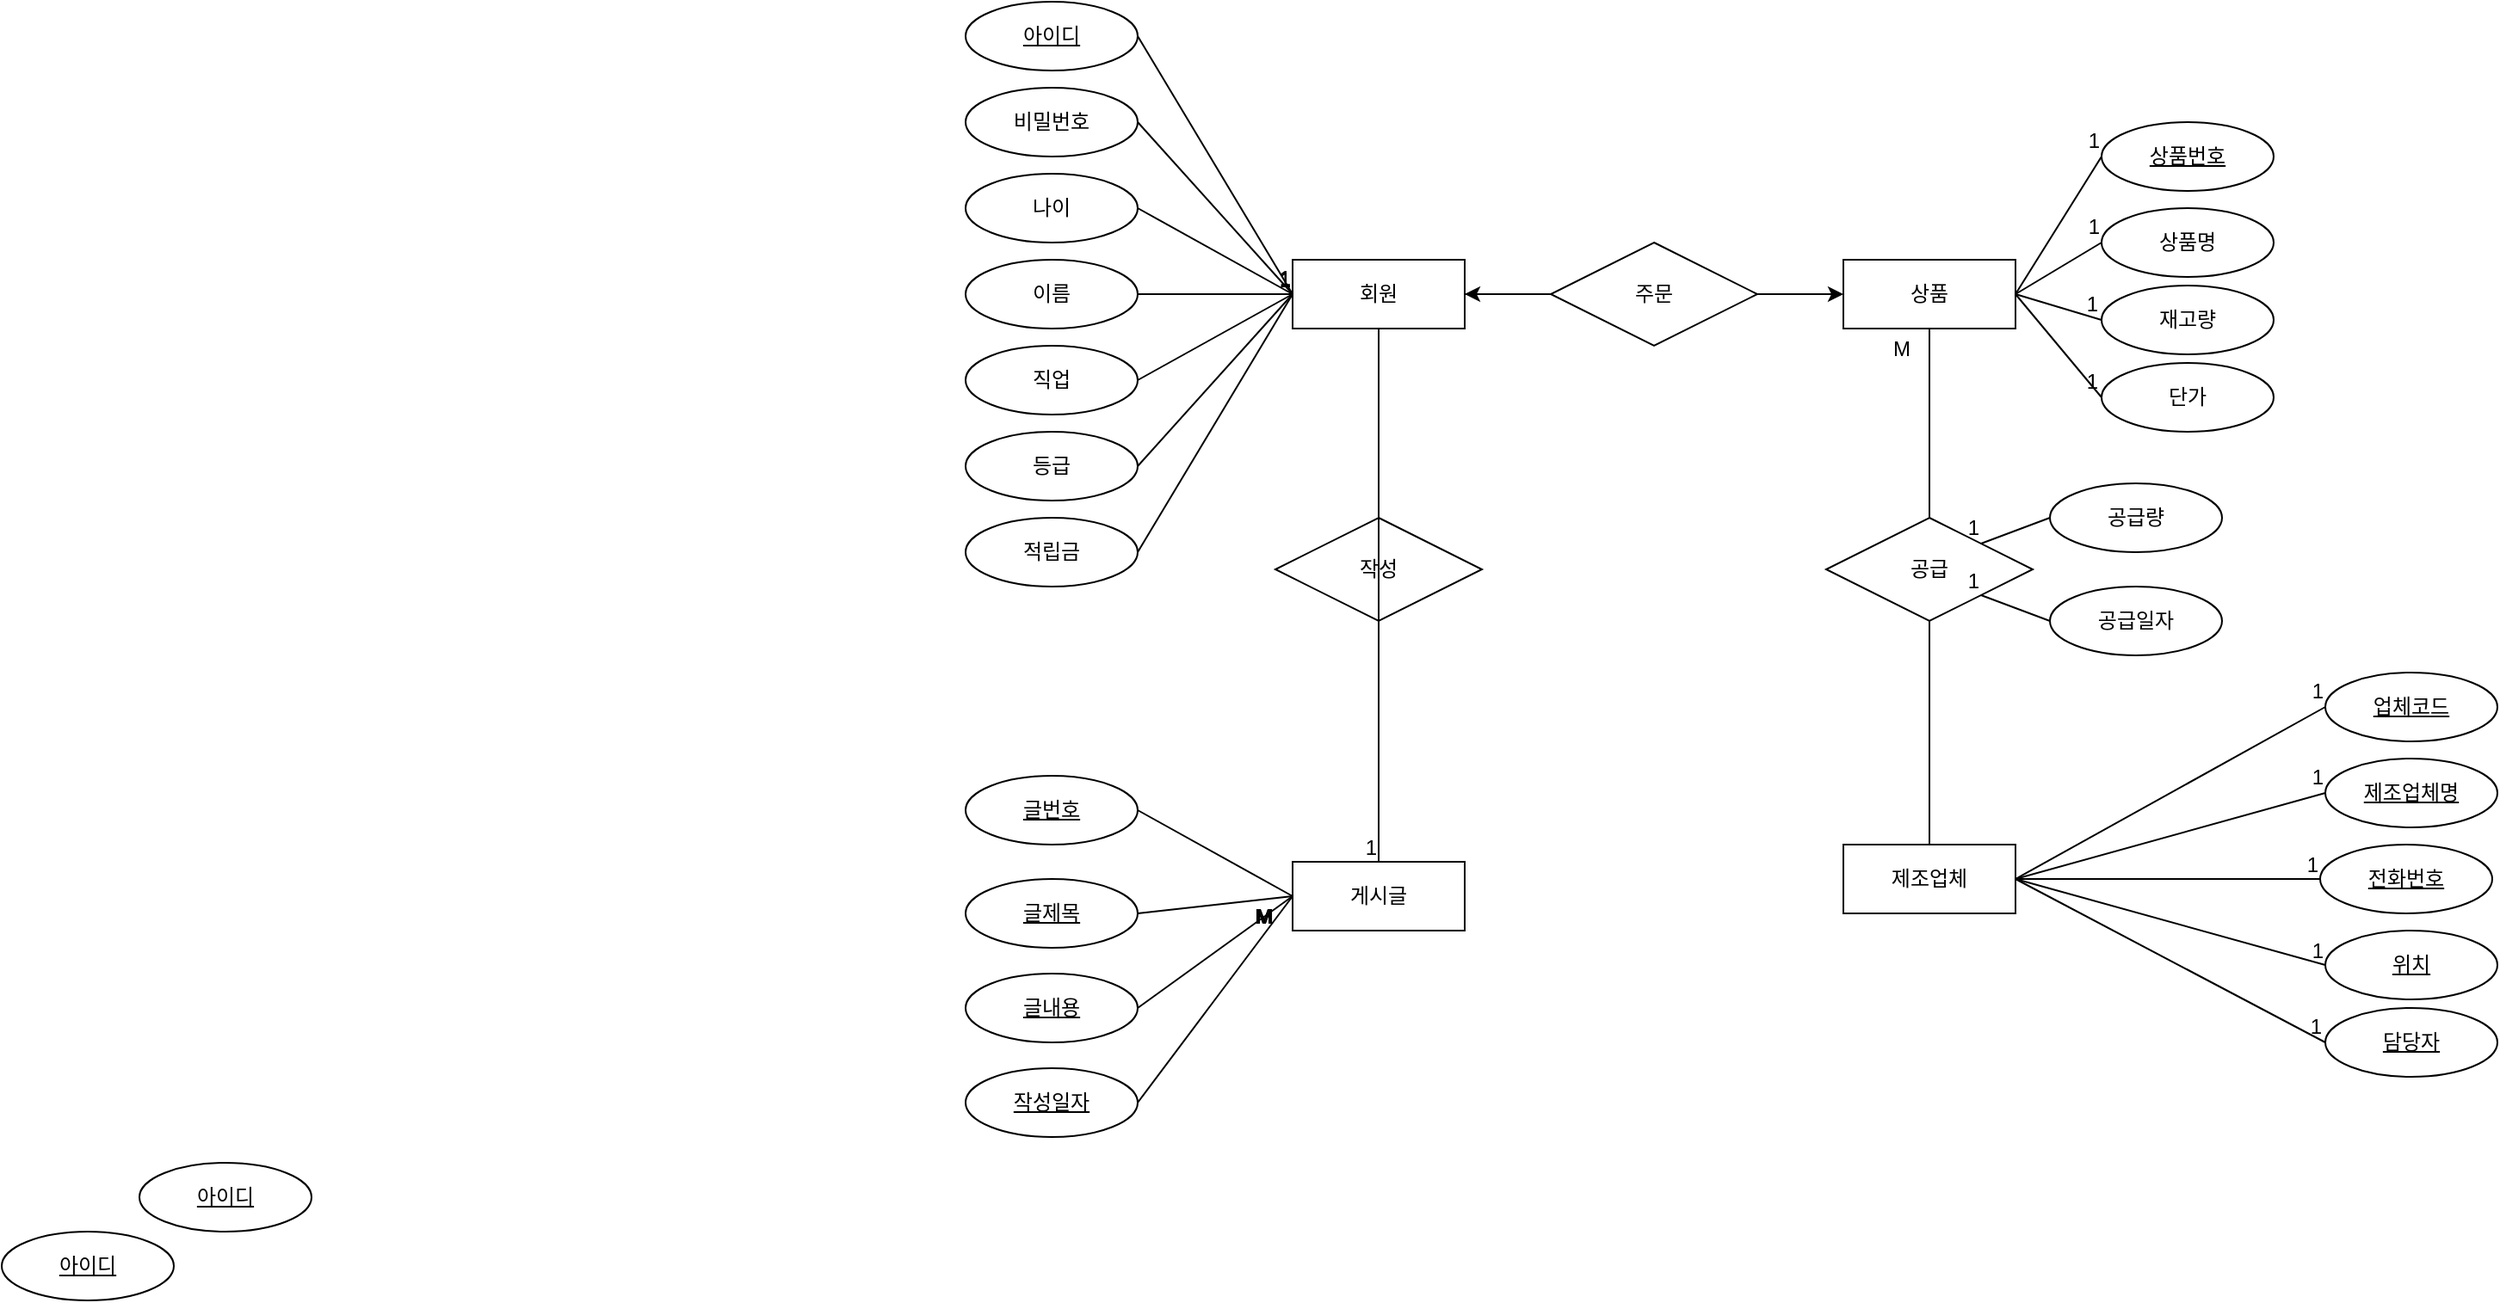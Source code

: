 <mxfile version="23.0.2" type="github">
  <diagram name="페이지-1" id="oHyJ8xYRBWeXa8zBp2ij">
    <mxGraphModel dx="2213" dy="1962" grid="1" gridSize="10" guides="1" tooltips="1" connect="1" arrows="1" fold="1" page="1" pageScale="1" pageWidth="827" pageHeight="1169" math="0" shadow="0">
      <root>
        <mxCell id="0" />
        <mxCell id="1" parent="0" />
        <mxCell id="NiJxGhDHDiA8ZpRvUMbd-75" style="edgeStyle=orthogonalEdgeStyle;rounded=0;orthogonalLoop=1;jettySize=auto;html=1;exitX=1;exitY=0.5;exitDx=0;exitDy=0;" edge="1" parent="1" source="NiJxGhDHDiA8ZpRvUMbd-3" target="NiJxGhDHDiA8ZpRvUMbd-14">
          <mxGeometry relative="1" as="geometry" />
        </mxCell>
        <mxCell id="NiJxGhDHDiA8ZpRvUMbd-3" value="회원" style="whiteSpace=wrap;html=1;align=center;" vertex="1" parent="1">
          <mxGeometry x="230" y="130" width="100" height="40" as="geometry" />
        </mxCell>
        <mxCell id="NiJxGhDHDiA8ZpRvUMbd-5" value="게시글" style="whiteSpace=wrap;html=1;align=center;" vertex="1" parent="1">
          <mxGeometry x="230" y="480" width="100" height="40" as="geometry" />
        </mxCell>
        <mxCell id="NiJxGhDHDiA8ZpRvUMbd-7" value="아이디" style="ellipse;whiteSpace=wrap;html=1;align=center;fontStyle=4;" vertex="1" parent="1">
          <mxGeometry x="40" y="-20" width="100" height="40" as="geometry" />
        </mxCell>
        <mxCell id="NiJxGhDHDiA8ZpRvUMbd-8" value="비밀번호" style="ellipse;whiteSpace=wrap;html=1;align=center;" vertex="1" parent="1">
          <mxGeometry x="40" y="30" width="100" height="40" as="geometry" />
        </mxCell>
        <mxCell id="NiJxGhDHDiA8ZpRvUMbd-9" value="이름" style="ellipse;whiteSpace=wrap;html=1;align=center;" vertex="1" parent="1">
          <mxGeometry x="40" y="130" width="100" height="40" as="geometry" />
        </mxCell>
        <mxCell id="NiJxGhDHDiA8ZpRvUMbd-10" value="나이" style="ellipse;whiteSpace=wrap;html=1;align=center;" vertex="1" parent="1">
          <mxGeometry x="40" y="80" width="100" height="40" as="geometry" />
        </mxCell>
        <mxCell id="NiJxGhDHDiA8ZpRvUMbd-11" value="직업" style="ellipse;whiteSpace=wrap;html=1;align=center;" vertex="1" parent="1">
          <mxGeometry x="40" y="180" width="100" height="40" as="geometry" />
        </mxCell>
        <mxCell id="NiJxGhDHDiA8ZpRvUMbd-12" value="등급" style="ellipse;whiteSpace=wrap;html=1;align=center;" vertex="1" parent="1">
          <mxGeometry x="40" y="230" width="100" height="40" as="geometry" />
        </mxCell>
        <mxCell id="NiJxGhDHDiA8ZpRvUMbd-13" value="적립금" style="ellipse;whiteSpace=wrap;html=1;align=center;" vertex="1" parent="1">
          <mxGeometry x="40" y="280" width="100" height="40" as="geometry" />
        </mxCell>
        <mxCell id="NiJxGhDHDiA8ZpRvUMbd-76" style="edgeStyle=orthogonalEdgeStyle;rounded=0;orthogonalLoop=1;jettySize=auto;html=1;exitX=0;exitY=0.5;exitDx=0;exitDy=0;entryX=1;entryY=0.5;entryDx=0;entryDy=0;" edge="1" parent="1" source="NiJxGhDHDiA8ZpRvUMbd-77" target="NiJxGhDHDiA8ZpRvUMbd-3">
          <mxGeometry relative="1" as="geometry" />
        </mxCell>
        <mxCell id="NiJxGhDHDiA8ZpRvUMbd-14" value="상품" style="whiteSpace=wrap;html=1;align=center;" vertex="1" parent="1">
          <mxGeometry x="550" y="130" width="100" height="40" as="geometry" />
        </mxCell>
        <mxCell id="NiJxGhDHDiA8ZpRvUMbd-15" value="상품번호" style="ellipse;whiteSpace=wrap;html=1;align=center;fontStyle=4;" vertex="1" parent="1">
          <mxGeometry x="700" y="50" width="100" height="40" as="geometry" />
        </mxCell>
        <mxCell id="NiJxGhDHDiA8ZpRvUMbd-16" value="상품명" style="ellipse;whiteSpace=wrap;html=1;align=center;" vertex="1" parent="1">
          <mxGeometry x="700" y="100" width="100" height="40" as="geometry" />
        </mxCell>
        <mxCell id="NiJxGhDHDiA8ZpRvUMbd-17" value="재고량" style="ellipse;whiteSpace=wrap;html=1;align=center;" vertex="1" parent="1">
          <mxGeometry x="700" y="145" width="100" height="40" as="geometry" />
        </mxCell>
        <mxCell id="NiJxGhDHDiA8ZpRvUMbd-18" value="단가" style="ellipse;whiteSpace=wrap;html=1;align=center;" vertex="1" parent="1">
          <mxGeometry x="700" y="190" width="100" height="40" as="geometry" />
        </mxCell>
        <mxCell id="NiJxGhDHDiA8ZpRvUMbd-22" value="" style="endArrow=none;html=1;rounded=0;entryX=0;entryY=0.5;entryDx=0;entryDy=0;exitX=1;exitY=0.5;exitDx=0;exitDy=0;" edge="1" parent="1" source="NiJxGhDHDiA8ZpRvUMbd-13" target="NiJxGhDHDiA8ZpRvUMbd-3">
          <mxGeometry relative="1" as="geometry">
            <mxPoint x="190" y="280" as="sourcePoint" />
            <mxPoint x="240" y="100" as="targetPoint" />
            <Array as="points" />
          </mxGeometry>
        </mxCell>
        <mxCell id="NiJxGhDHDiA8ZpRvUMbd-23" value="1" style="resizable=0;html=1;whiteSpace=wrap;align=right;verticalAlign=bottom;" connectable="0" vertex="1" parent="NiJxGhDHDiA8ZpRvUMbd-22">
          <mxGeometry x="1" relative="1" as="geometry" />
        </mxCell>
        <mxCell id="NiJxGhDHDiA8ZpRvUMbd-29" value="" style="endArrow=none;html=1;rounded=0;entryX=0;entryY=0.5;entryDx=0;entryDy=0;exitX=1;exitY=0.5;exitDx=0;exitDy=0;" edge="1" parent="1" source="NiJxGhDHDiA8ZpRvUMbd-12" target="NiJxGhDHDiA8ZpRvUMbd-3">
          <mxGeometry relative="1" as="geometry">
            <mxPoint x="130" y="245.52" as="sourcePoint" />
            <mxPoint x="240.24" y="170" as="targetPoint" />
            <Array as="points" />
          </mxGeometry>
        </mxCell>
        <mxCell id="NiJxGhDHDiA8ZpRvUMbd-31" value="" style="endArrow=none;html=1;rounded=0;entryX=0;entryY=0.5;entryDx=0;entryDy=0;exitX=1;exitY=0.5;exitDx=0;exitDy=0;" edge="1" parent="1" target="NiJxGhDHDiA8ZpRvUMbd-3">
          <mxGeometry relative="1" as="geometry">
            <mxPoint x="140" y="150" as="sourcePoint" />
            <mxPoint x="250" y="120" as="targetPoint" />
            <Array as="points" />
          </mxGeometry>
        </mxCell>
        <mxCell id="NiJxGhDHDiA8ZpRvUMbd-32" value="1" style="resizable=0;html=1;whiteSpace=wrap;align=right;verticalAlign=bottom;" connectable="0" vertex="1" parent="NiJxGhDHDiA8ZpRvUMbd-31">
          <mxGeometry x="1" relative="1" as="geometry" />
        </mxCell>
        <mxCell id="NiJxGhDHDiA8ZpRvUMbd-34" value="" style="endArrow=none;html=1;rounded=0;exitX=1;exitY=0.5;exitDx=0;exitDy=0;entryX=0;entryY=0.5;entryDx=0;entryDy=0;" edge="1" parent="1" source="NiJxGhDHDiA8ZpRvUMbd-11" target="NiJxGhDHDiA8ZpRvUMbd-3">
          <mxGeometry relative="1" as="geometry">
            <mxPoint x="130" y="200" as="sourcePoint" />
            <mxPoint x="240" y="170" as="targetPoint" />
            <Array as="points" />
          </mxGeometry>
        </mxCell>
        <mxCell id="NiJxGhDHDiA8ZpRvUMbd-36" value="" style="endArrow=none;html=1;rounded=0;entryX=0;entryY=0.5;entryDx=0;entryDy=0;exitX=1;exitY=0.5;exitDx=0;exitDy=0;" edge="1" parent="1" target="NiJxGhDHDiA8ZpRvUMbd-3">
          <mxGeometry relative="1" as="geometry">
            <mxPoint x="140" y="100" as="sourcePoint" />
            <mxPoint x="250" y="120" as="targetPoint" />
            <Array as="points" />
          </mxGeometry>
        </mxCell>
        <mxCell id="NiJxGhDHDiA8ZpRvUMbd-37" value="1" style="resizable=0;html=1;whiteSpace=wrap;align=right;verticalAlign=bottom;" connectable="0" vertex="1" parent="NiJxGhDHDiA8ZpRvUMbd-36">
          <mxGeometry x="1" relative="1" as="geometry" />
        </mxCell>
        <mxCell id="NiJxGhDHDiA8ZpRvUMbd-38" value="" style="endArrow=none;html=1;rounded=0;entryX=0;entryY=0.5;entryDx=0;entryDy=0;exitX=1;exitY=0.5;exitDx=0;exitDy=0;" edge="1" parent="1" target="NiJxGhDHDiA8ZpRvUMbd-3">
          <mxGeometry relative="1" as="geometry">
            <mxPoint x="140" y="50" as="sourcePoint" />
            <mxPoint x="250" y="120" as="targetPoint" />
            <Array as="points" />
          </mxGeometry>
        </mxCell>
        <mxCell id="NiJxGhDHDiA8ZpRvUMbd-40" value="" style="endArrow=none;html=1;rounded=0;entryX=0;entryY=0.5;entryDx=0;entryDy=0;exitX=1;exitY=0.5;exitDx=0;exitDy=0;" edge="1" parent="1" target="NiJxGhDHDiA8ZpRvUMbd-3">
          <mxGeometry relative="1" as="geometry">
            <mxPoint x="140" as="sourcePoint" />
            <mxPoint x="250" y="70" as="targetPoint" />
            <Array as="points" />
          </mxGeometry>
        </mxCell>
        <mxCell id="NiJxGhDHDiA8ZpRvUMbd-42" value="" style="endArrow=none;html=1;rounded=0;entryX=0;entryY=0.5;entryDx=0;entryDy=0;exitX=1;exitY=0.5;exitDx=0;exitDy=0;" edge="1" parent="1" source="NiJxGhDHDiA8ZpRvUMbd-14" target="NiJxGhDHDiA8ZpRvUMbd-18">
          <mxGeometry relative="1" as="geometry">
            <mxPoint x="420" y="325" as="sourcePoint" />
            <mxPoint x="530" y="195" as="targetPoint" />
            <Array as="points" />
          </mxGeometry>
        </mxCell>
        <mxCell id="NiJxGhDHDiA8ZpRvUMbd-43" value="1" style="resizable=0;html=1;whiteSpace=wrap;align=right;verticalAlign=bottom;" connectable="0" vertex="1" parent="NiJxGhDHDiA8ZpRvUMbd-42">
          <mxGeometry x="1" relative="1" as="geometry" />
        </mxCell>
        <mxCell id="NiJxGhDHDiA8ZpRvUMbd-44" value="" style="endArrow=none;html=1;rounded=0;entryX=0;entryY=0.5;entryDx=0;entryDy=0;exitX=1;exitY=0.5;exitDx=0;exitDy=0;" edge="1" parent="1" source="NiJxGhDHDiA8ZpRvUMbd-14" target="NiJxGhDHDiA8ZpRvUMbd-17">
          <mxGeometry relative="1" as="geometry">
            <mxPoint x="510" y="125" as="sourcePoint" />
            <mxPoint x="550" y="185" as="targetPoint" />
            <Array as="points" />
          </mxGeometry>
        </mxCell>
        <mxCell id="NiJxGhDHDiA8ZpRvUMbd-45" value="1" style="resizable=0;html=1;whiteSpace=wrap;align=right;verticalAlign=bottom;" connectable="0" vertex="1" parent="NiJxGhDHDiA8ZpRvUMbd-44">
          <mxGeometry x="1" relative="1" as="geometry" />
        </mxCell>
        <mxCell id="NiJxGhDHDiA8ZpRvUMbd-46" value="" style="endArrow=none;html=1;rounded=0;entryX=0;entryY=0.5;entryDx=0;entryDy=0;exitX=1;exitY=0.5;exitDx=0;exitDy=0;" edge="1" parent="1" source="NiJxGhDHDiA8ZpRvUMbd-14" target="NiJxGhDHDiA8ZpRvUMbd-16">
          <mxGeometry relative="1" as="geometry">
            <mxPoint x="520" y="145" as="sourcePoint" />
            <mxPoint x="550" y="125" as="targetPoint" />
            <Array as="points" />
          </mxGeometry>
        </mxCell>
        <mxCell id="NiJxGhDHDiA8ZpRvUMbd-47" value="1" style="resizable=0;html=1;whiteSpace=wrap;align=right;verticalAlign=bottom;" connectable="0" vertex="1" parent="NiJxGhDHDiA8ZpRvUMbd-46">
          <mxGeometry x="1" relative="1" as="geometry" />
        </mxCell>
        <mxCell id="NiJxGhDHDiA8ZpRvUMbd-48" value="" style="endArrow=none;html=1;rounded=0;exitX=1;exitY=0.5;exitDx=0;exitDy=0;entryX=0;entryY=0.5;entryDx=0;entryDy=0;" edge="1" parent="1" source="NiJxGhDHDiA8ZpRvUMbd-14" target="NiJxGhDHDiA8ZpRvUMbd-15">
          <mxGeometry relative="1" as="geometry">
            <mxPoint x="510" y="105" as="sourcePoint" />
            <mxPoint x="720" y="25" as="targetPoint" />
            <Array as="points" />
          </mxGeometry>
        </mxCell>
        <mxCell id="NiJxGhDHDiA8ZpRvUMbd-49" value="1" style="resizable=0;html=1;whiteSpace=wrap;align=right;verticalAlign=bottom;" connectable="0" vertex="1" parent="NiJxGhDHDiA8ZpRvUMbd-48">
          <mxGeometry x="1" relative="1" as="geometry" />
        </mxCell>
        <mxCell id="NiJxGhDHDiA8ZpRvUMbd-50" value="제조업체" style="whiteSpace=wrap;html=1;align=center;" vertex="1" parent="1">
          <mxGeometry x="550" y="470" width="100" height="40" as="geometry" />
        </mxCell>
        <mxCell id="NiJxGhDHDiA8ZpRvUMbd-53" value="업체코드" style="ellipse;whiteSpace=wrap;html=1;align=center;fontStyle=4;" vertex="1" parent="1">
          <mxGeometry x="830" y="370" width="100" height="40" as="geometry" />
        </mxCell>
        <mxCell id="NiJxGhDHDiA8ZpRvUMbd-55" value="제조업체명" style="ellipse;whiteSpace=wrap;html=1;align=center;fontStyle=4;" vertex="1" parent="1">
          <mxGeometry x="830" y="420" width="100" height="40" as="geometry" />
        </mxCell>
        <mxCell id="NiJxGhDHDiA8ZpRvUMbd-57" value="전화번호" style="ellipse;whiteSpace=wrap;html=1;align=center;fontStyle=4;" vertex="1" parent="1">
          <mxGeometry x="827" y="470" width="100" height="40" as="geometry" />
        </mxCell>
        <mxCell id="NiJxGhDHDiA8ZpRvUMbd-59" value="위치" style="ellipse;whiteSpace=wrap;html=1;align=center;fontStyle=4;" vertex="1" parent="1">
          <mxGeometry x="830" y="520" width="100" height="40" as="geometry" />
        </mxCell>
        <mxCell id="NiJxGhDHDiA8ZpRvUMbd-61" value="담당자" style="ellipse;whiteSpace=wrap;html=1;align=center;fontStyle=4;" vertex="1" parent="1">
          <mxGeometry x="830" y="565" width="100" height="40" as="geometry" />
        </mxCell>
        <mxCell id="NiJxGhDHDiA8ZpRvUMbd-62" value="글번호" style="ellipse;whiteSpace=wrap;html=1;align=center;fontStyle=4;" vertex="1" parent="1">
          <mxGeometry x="40" y="430" width="100" height="40" as="geometry" />
        </mxCell>
        <mxCell id="NiJxGhDHDiA8ZpRvUMbd-63" value="아이디" style="ellipse;whiteSpace=wrap;html=1;align=center;fontStyle=4;" vertex="1" parent="1">
          <mxGeometry x="-440" y="655" width="100" height="40" as="geometry" />
        </mxCell>
        <mxCell id="NiJxGhDHDiA8ZpRvUMbd-65" value="아이디" style="ellipse;whiteSpace=wrap;html=1;align=center;fontStyle=4;" vertex="1" parent="1">
          <mxGeometry x="-520" y="695" width="100" height="40" as="geometry" />
        </mxCell>
        <mxCell id="NiJxGhDHDiA8ZpRvUMbd-66" value="글내용" style="ellipse;whiteSpace=wrap;html=1;align=center;fontStyle=4;" vertex="1" parent="1">
          <mxGeometry x="40" y="545" width="100" height="40" as="geometry" />
        </mxCell>
        <mxCell id="NiJxGhDHDiA8ZpRvUMbd-72" value="글제목" style="ellipse;whiteSpace=wrap;html=1;align=center;fontStyle=4;" vertex="1" parent="1">
          <mxGeometry x="40" y="490" width="100" height="40" as="geometry" />
        </mxCell>
        <mxCell id="NiJxGhDHDiA8ZpRvUMbd-73" value="작성일자" style="ellipse;whiteSpace=wrap;html=1;align=center;fontStyle=4;" vertex="1" parent="1">
          <mxGeometry x="40" y="600" width="100" height="40" as="geometry" />
        </mxCell>
        <mxCell id="NiJxGhDHDiA8ZpRvUMbd-77" value="주문" style="shape=rhombus;perimeter=rhombusPerimeter;whiteSpace=wrap;html=1;align=center;" vertex="1" parent="1">
          <mxGeometry x="380" y="120" width="120" height="60" as="geometry" />
        </mxCell>
        <mxCell id="NiJxGhDHDiA8ZpRvUMbd-81" value="" style="endArrow=none;html=1;rounded=0;exitX=1;exitY=0.5;exitDx=0;exitDy=0;entryX=0;entryY=0.5;entryDx=0;entryDy=0;" edge="1" parent="1" source="NiJxGhDHDiA8ZpRvUMbd-50" target="NiJxGhDHDiA8ZpRvUMbd-61">
          <mxGeometry relative="1" as="geometry">
            <mxPoint x="500" y="490" as="sourcePoint" />
            <mxPoint x="660" y="490" as="targetPoint" />
            <Array as="points" />
          </mxGeometry>
        </mxCell>
        <mxCell id="NiJxGhDHDiA8ZpRvUMbd-82" value="1" style="resizable=0;html=1;whiteSpace=wrap;align=right;verticalAlign=bottom;" connectable="0" vertex="1" parent="NiJxGhDHDiA8ZpRvUMbd-81">
          <mxGeometry x="1" relative="1" as="geometry" />
        </mxCell>
        <mxCell id="NiJxGhDHDiA8ZpRvUMbd-83" value="" style="endArrow=none;html=1;rounded=0;exitX=1;exitY=0.5;exitDx=0;exitDy=0;entryX=0;entryY=0.5;entryDx=0;entryDy=0;" edge="1" parent="1" source="NiJxGhDHDiA8ZpRvUMbd-50" target="NiJxGhDHDiA8ZpRvUMbd-59">
          <mxGeometry relative="1" as="geometry">
            <mxPoint x="650" y="360" as="sourcePoint" />
            <mxPoint x="700" y="460" as="targetPoint" />
            <Array as="points" />
          </mxGeometry>
        </mxCell>
        <mxCell id="NiJxGhDHDiA8ZpRvUMbd-84" value="1" style="resizable=0;html=1;whiteSpace=wrap;align=right;verticalAlign=bottom;" connectable="0" vertex="1" parent="NiJxGhDHDiA8ZpRvUMbd-83">
          <mxGeometry x="1" relative="1" as="geometry" />
        </mxCell>
        <mxCell id="NiJxGhDHDiA8ZpRvUMbd-85" value="" style="endArrow=none;html=1;rounded=0;exitX=1;exitY=0.5;exitDx=0;exitDy=0;entryX=0;entryY=0.5;entryDx=0;entryDy=0;" edge="1" parent="1" source="NiJxGhDHDiA8ZpRvUMbd-50" target="NiJxGhDHDiA8ZpRvUMbd-57">
          <mxGeometry relative="1" as="geometry">
            <mxPoint x="575" y="260" as="sourcePoint" />
            <mxPoint x="625" y="360" as="targetPoint" />
            <Array as="points" />
          </mxGeometry>
        </mxCell>
        <mxCell id="NiJxGhDHDiA8ZpRvUMbd-86" value="1" style="resizable=0;html=1;whiteSpace=wrap;align=right;verticalAlign=bottom;" connectable="0" vertex="1" parent="NiJxGhDHDiA8ZpRvUMbd-85">
          <mxGeometry x="1" relative="1" as="geometry" />
        </mxCell>
        <mxCell id="NiJxGhDHDiA8ZpRvUMbd-89" value="" style="endArrow=none;html=1;rounded=0;exitX=1;exitY=0.5;exitDx=0;exitDy=0;entryX=0;entryY=0.5;entryDx=0;entryDy=0;" edge="1" parent="1" source="NiJxGhDHDiA8ZpRvUMbd-50" target="NiJxGhDHDiA8ZpRvUMbd-55">
          <mxGeometry relative="1" as="geometry">
            <mxPoint x="570" y="250" as="sourcePoint" />
            <mxPoint x="620" y="350" as="targetPoint" />
            <Array as="points" />
          </mxGeometry>
        </mxCell>
        <mxCell id="NiJxGhDHDiA8ZpRvUMbd-90" value="1" style="resizable=0;html=1;whiteSpace=wrap;align=right;verticalAlign=bottom;" connectable="0" vertex="1" parent="NiJxGhDHDiA8ZpRvUMbd-89">
          <mxGeometry x="1" relative="1" as="geometry" />
        </mxCell>
        <mxCell id="NiJxGhDHDiA8ZpRvUMbd-91" value="" style="endArrow=none;html=1;rounded=0;entryX=0;entryY=0.5;entryDx=0;entryDy=0;exitX=1;exitY=0.5;exitDx=0;exitDy=0;" edge="1" parent="1" source="NiJxGhDHDiA8ZpRvUMbd-50" target="NiJxGhDHDiA8ZpRvUMbd-53">
          <mxGeometry relative="1" as="geometry">
            <mxPoint x="600" y="250" as="sourcePoint" />
            <mxPoint x="645" y="330" as="targetPoint" />
            <Array as="points" />
          </mxGeometry>
        </mxCell>
        <mxCell id="NiJxGhDHDiA8ZpRvUMbd-92" value="1" style="resizable=0;html=1;whiteSpace=wrap;align=right;verticalAlign=bottom;" connectable="0" vertex="1" parent="NiJxGhDHDiA8ZpRvUMbd-91">
          <mxGeometry x="1" relative="1" as="geometry" />
        </mxCell>
        <mxCell id="NiJxGhDHDiA8ZpRvUMbd-94" value="" style="endArrow=none;html=1;rounded=0;entryX=0.5;entryY=1;entryDx=0;entryDy=0;exitX=0.5;exitY=0;exitDx=0;exitDy=0;" edge="1" parent="1" source="NiJxGhDHDiA8ZpRvUMbd-50" target="NiJxGhDHDiA8ZpRvUMbd-14">
          <mxGeometry relative="1" as="geometry">
            <mxPoint x="360" y="330" as="sourcePoint" />
            <mxPoint x="520" y="330" as="targetPoint" />
          </mxGeometry>
        </mxCell>
        <mxCell id="NiJxGhDHDiA8ZpRvUMbd-95" value="M" style="resizable=0;html=1;whiteSpace=wrap;align=right;verticalAlign=bottom;" connectable="0" vertex="1" parent="NiJxGhDHDiA8ZpRvUMbd-94">
          <mxGeometry x="1" relative="1" as="geometry">
            <mxPoint x="-10" y="20" as="offset" />
          </mxGeometry>
        </mxCell>
        <mxCell id="NiJxGhDHDiA8ZpRvUMbd-93" value="공급" style="shape=rhombus;perimeter=rhombusPerimeter;whiteSpace=wrap;html=1;align=center;" vertex="1" parent="1">
          <mxGeometry x="540" y="280" width="120" height="60" as="geometry" />
        </mxCell>
        <mxCell id="NiJxGhDHDiA8ZpRvUMbd-96" value="공급량" style="ellipse;whiteSpace=wrap;html=1;align=center;" vertex="1" parent="1">
          <mxGeometry x="670" y="260" width="100" height="40" as="geometry" />
        </mxCell>
        <mxCell id="NiJxGhDHDiA8ZpRvUMbd-97" value="공급일자" style="ellipse;whiteSpace=wrap;html=1;align=center;" vertex="1" parent="1">
          <mxGeometry x="670" y="320" width="100" height="40" as="geometry" />
        </mxCell>
        <mxCell id="NiJxGhDHDiA8ZpRvUMbd-98" value="" style="endArrow=none;html=1;rounded=0;entryX=1;entryY=1;entryDx=0;entryDy=0;exitX=0;exitY=0.5;exitDx=0;exitDy=0;" edge="1" parent="1" source="NiJxGhDHDiA8ZpRvUMbd-97" target="NiJxGhDHDiA8ZpRvUMbd-93">
          <mxGeometry relative="1" as="geometry">
            <mxPoint x="650" y="470" as="sourcePoint" />
            <mxPoint x="650" y="170" as="targetPoint" />
          </mxGeometry>
        </mxCell>
        <mxCell id="NiJxGhDHDiA8ZpRvUMbd-99" value="1" style="resizable=0;html=1;whiteSpace=wrap;align=right;verticalAlign=bottom;" connectable="0" vertex="1" parent="NiJxGhDHDiA8ZpRvUMbd-98">
          <mxGeometry x="1" relative="1" as="geometry" />
        </mxCell>
        <mxCell id="NiJxGhDHDiA8ZpRvUMbd-100" value="" style="endArrow=none;html=1;rounded=0;entryX=1;entryY=0;entryDx=0;entryDy=0;exitX=0;exitY=0.5;exitDx=0;exitDy=0;" edge="1" parent="1" source="NiJxGhDHDiA8ZpRvUMbd-96" target="NiJxGhDHDiA8ZpRvUMbd-93">
          <mxGeometry relative="1" as="geometry">
            <mxPoint x="670" y="275" as="sourcePoint" />
            <mxPoint x="630" y="270" as="targetPoint" />
          </mxGeometry>
        </mxCell>
        <mxCell id="NiJxGhDHDiA8ZpRvUMbd-101" value="1" style="resizable=0;html=1;whiteSpace=wrap;align=right;verticalAlign=bottom;" connectable="0" vertex="1" parent="NiJxGhDHDiA8ZpRvUMbd-100">
          <mxGeometry x="1" relative="1" as="geometry" />
        </mxCell>
        <mxCell id="NiJxGhDHDiA8ZpRvUMbd-102" value="" style="endArrow=none;html=1;rounded=0;entryX=0;entryY=0.5;entryDx=0;entryDy=0;exitX=1;exitY=0.5;exitDx=0;exitDy=0;" edge="1" parent="1" source="NiJxGhDHDiA8ZpRvUMbd-73" target="NiJxGhDHDiA8ZpRvUMbd-5">
          <mxGeometry relative="1" as="geometry">
            <mxPoint x="390" y="630" as="sourcePoint" />
            <mxPoint x="390" y="330" as="targetPoint" />
          </mxGeometry>
        </mxCell>
        <mxCell id="NiJxGhDHDiA8ZpRvUMbd-103" value="M" style="resizable=0;html=1;whiteSpace=wrap;align=right;verticalAlign=bottom;" connectable="0" vertex="1" parent="NiJxGhDHDiA8ZpRvUMbd-102">
          <mxGeometry x="1" relative="1" as="geometry">
            <mxPoint x="-10" y="20" as="offset" />
          </mxGeometry>
        </mxCell>
        <mxCell id="NiJxGhDHDiA8ZpRvUMbd-104" value="" style="endArrow=none;html=1;rounded=0;entryX=0;entryY=0.5;entryDx=0;entryDy=0;exitX=1;exitY=0.5;exitDx=0;exitDy=0;" edge="1" parent="1" source="NiJxGhDHDiA8ZpRvUMbd-66" target="NiJxGhDHDiA8ZpRvUMbd-5">
          <mxGeometry relative="1" as="geometry">
            <mxPoint x="140" y="560" as="sourcePoint" />
            <mxPoint x="230" y="440" as="targetPoint" />
          </mxGeometry>
        </mxCell>
        <mxCell id="NiJxGhDHDiA8ZpRvUMbd-105" value="M" style="resizable=0;html=1;whiteSpace=wrap;align=right;verticalAlign=bottom;" connectable="0" vertex="1" parent="NiJxGhDHDiA8ZpRvUMbd-104">
          <mxGeometry x="1" relative="1" as="geometry">
            <mxPoint x="-10" y="20" as="offset" />
          </mxGeometry>
        </mxCell>
        <mxCell id="NiJxGhDHDiA8ZpRvUMbd-106" value="" style="endArrow=none;html=1;rounded=0;entryX=0;entryY=0.5;entryDx=0;entryDy=0;exitX=1;exitY=0.5;exitDx=0;exitDy=0;" edge="1" parent="1" source="NiJxGhDHDiA8ZpRvUMbd-72" target="NiJxGhDHDiA8ZpRvUMbd-5">
          <mxGeometry relative="1" as="geometry">
            <mxPoint x="150" y="510" as="sourcePoint" />
            <mxPoint x="240" y="445" as="targetPoint" />
          </mxGeometry>
        </mxCell>
        <mxCell id="NiJxGhDHDiA8ZpRvUMbd-107" value="M" style="resizable=0;html=1;whiteSpace=wrap;align=right;verticalAlign=bottom;" connectable="0" vertex="1" parent="NiJxGhDHDiA8ZpRvUMbd-106">
          <mxGeometry x="1" relative="1" as="geometry">
            <mxPoint x="-10" y="20" as="offset" />
          </mxGeometry>
        </mxCell>
        <mxCell id="NiJxGhDHDiA8ZpRvUMbd-108" value="" style="endArrow=none;html=1;rounded=0;entryX=0;entryY=0.5;entryDx=0;entryDy=0;exitX=1;exitY=0.5;exitDx=0;exitDy=0;" edge="1" parent="1" source="NiJxGhDHDiA8ZpRvUMbd-62" target="NiJxGhDHDiA8ZpRvUMbd-5">
          <mxGeometry relative="1" as="geometry">
            <mxPoint x="170" y="445" as="sourcePoint" />
            <mxPoint x="260" y="435" as="targetPoint" />
          </mxGeometry>
        </mxCell>
        <mxCell id="NiJxGhDHDiA8ZpRvUMbd-109" value="M" style="resizable=0;html=1;whiteSpace=wrap;align=right;verticalAlign=bottom;" connectable="0" vertex="1" parent="NiJxGhDHDiA8ZpRvUMbd-108">
          <mxGeometry x="1" relative="1" as="geometry">
            <mxPoint x="-10" y="20" as="offset" />
          </mxGeometry>
        </mxCell>
        <mxCell id="NiJxGhDHDiA8ZpRvUMbd-113" value="작성" style="shape=rhombus;perimeter=rhombusPerimeter;whiteSpace=wrap;html=1;align=center;" vertex="1" parent="1">
          <mxGeometry x="220" y="280" width="120" height="60" as="geometry" />
        </mxCell>
        <mxCell id="NiJxGhDHDiA8ZpRvUMbd-115" value="" style="endArrow=none;html=1;rounded=0;exitX=0.5;exitY=1;exitDx=0;exitDy=0;entryX=0.5;entryY=0;entryDx=0;entryDy=0;" edge="1" parent="1" source="NiJxGhDHDiA8ZpRvUMbd-3" target="NiJxGhDHDiA8ZpRvUMbd-5">
          <mxGeometry relative="1" as="geometry">
            <mxPoint x="360" y="350" as="sourcePoint" />
            <mxPoint x="520" y="350" as="targetPoint" />
          </mxGeometry>
        </mxCell>
        <mxCell id="NiJxGhDHDiA8ZpRvUMbd-116" value="1" style="resizable=0;html=1;whiteSpace=wrap;align=right;verticalAlign=bottom;" connectable="0" vertex="1" parent="NiJxGhDHDiA8ZpRvUMbd-115">
          <mxGeometry x="1" relative="1" as="geometry" />
        </mxCell>
      </root>
    </mxGraphModel>
  </diagram>
</mxfile>
